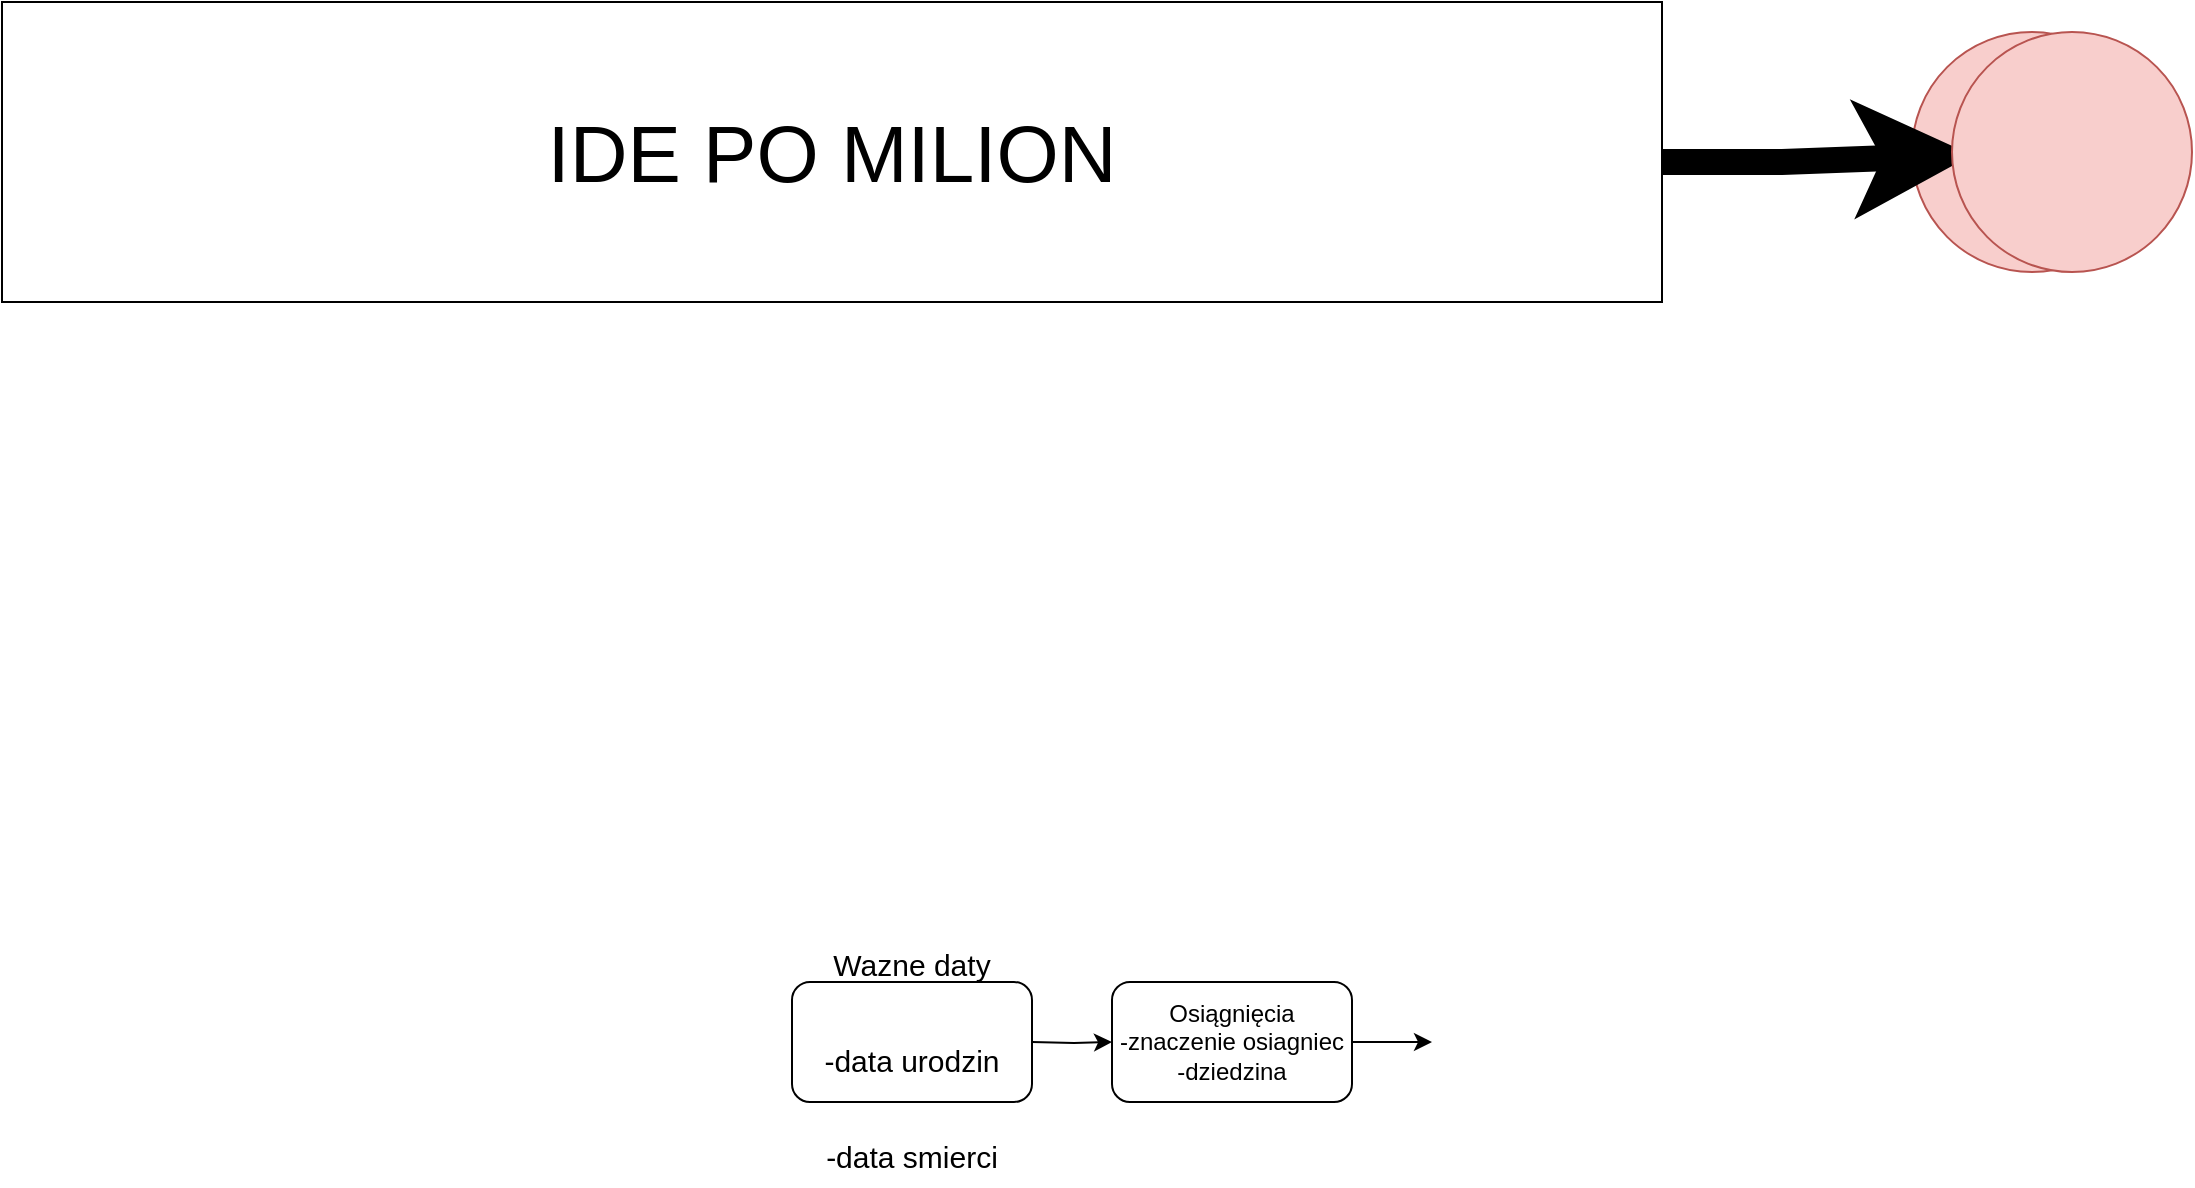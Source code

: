 <mxfile version="17.1.1" type="github">
  <diagram id="ARmxZ4ZYsMMWMX8qsj5U" name="Page-1">
    <mxGraphModel dx="1422" dy="1963" grid="1" gridSize="10" guides="1" tooltips="1" connect="1" arrows="1" fold="1" page="1" pageScale="1" pageWidth="827" pageHeight="1169" math="0" shadow="0">
      <root>
        <mxCell id="0" />
        <mxCell id="1" parent="0" />
        <mxCell id="CaIBra7wWAyaWLFx-YUH-11" value="" style="edgeStyle=orthogonalEdgeStyle;rounded=0;orthogonalLoop=1;jettySize=auto;html=1;" edge="1" parent="1" target="CaIBra7wWAyaWLFx-YUH-5">
          <mxGeometry relative="1" as="geometry">
            <mxPoint x="520" y="230" as="sourcePoint" />
          </mxGeometry>
        </mxCell>
        <mxCell id="CaIBra7wWAyaWLFx-YUH-13" value="" style="edgeStyle=orthogonalEdgeStyle;rounded=0;orthogonalLoop=1;jettySize=auto;html=1;" edge="1" parent="1" source="CaIBra7wWAyaWLFx-YUH-5">
          <mxGeometry relative="1" as="geometry">
            <mxPoint x="720" y="230" as="targetPoint" />
          </mxGeometry>
        </mxCell>
        <mxCell id="CaIBra7wWAyaWLFx-YUH-5" value="Osiągnięcia&lt;br&gt;-znaczenie osiagniec&lt;br&gt;-dziedzina" style="rounded=1;whiteSpace=wrap;html=1;" vertex="1" parent="1">
          <mxGeometry x="560" y="200" width="120" height="60" as="geometry" />
        </mxCell>
        <mxCell id="CaIBra7wWAyaWLFx-YUH-20" value="" style="shape=image;verticalLabelPosition=bottom;labelBackgroundColor=default;verticalAlign=top;aspect=fixed;imageAspect=0;image=https://i.ytimg.com/vi/5XsKX7QKwJ0/maxresdefault.jpg;" vertex="1" parent="1">
          <mxGeometry x="160" y="-130" width="520" height="293" as="geometry" />
        </mxCell>
        <mxCell id="CaIBra7wWAyaWLFx-YUH-22" value="&lt;span style=&quot;font-size: 40px&quot;&gt;IDE PO MILION&lt;/span&gt;" style="rounded=0;whiteSpace=wrap;html=1;" vertex="1" parent="1">
          <mxGeometry x="5" y="-290" width="830" height="150" as="geometry" />
        </mxCell>
        <mxCell id="CaIBra7wWAyaWLFx-YUH-23" value="&lt;font style=&quot;font-size: 15px&quot;&gt;&lt;font style=&quot;font-size: 15px&quot;&gt;Wazne daty&lt;br&gt;&lt;/font&gt;-data urodzin&lt;br&gt;-data smierci&lt;br&gt;&lt;/font&gt;" style="rounded=1;whiteSpace=wrap;html=1;fontSize=40;" vertex="1" parent="1">
          <mxGeometry x="400" y="200" width="120" height="60" as="geometry" />
        </mxCell>
        <mxCell id="CaIBra7wWAyaWLFx-YUH-26" value="" style="ellipse;whiteSpace=wrap;html=1;aspect=fixed;fontSize=15;fillColor=#f8cecc;strokeColor=#b85450;" vertex="1" parent="1">
          <mxGeometry x="960" y="-275" width="120" height="120" as="geometry" />
        </mxCell>
        <mxCell id="CaIBra7wWAyaWLFx-YUH-24" value="" style="endArrow=classic;html=1;rounded=0;fontSize=15;endSize=18;startSize=22;jumpSize=31;strokeWidth=13;" edge="1" parent="1">
          <mxGeometry width="50" height="50" relative="1" as="geometry">
            <mxPoint x="835" y="-210" as="sourcePoint" />
            <mxPoint x="990.027" y="-213.52" as="targetPoint" />
            <Array as="points">
              <mxPoint x="875" y="-210" />
              <mxPoint x="895" y="-210" />
            </Array>
          </mxGeometry>
        </mxCell>
        <mxCell id="CaIBra7wWAyaWLFx-YUH-27" value="" style="ellipse;whiteSpace=wrap;html=1;aspect=fixed;fontSize=15;fillColor=#f8cecc;strokeColor=#b85450;" vertex="1" parent="1">
          <mxGeometry x="980" y="-275" width="120" height="120" as="geometry" />
        </mxCell>
      </root>
    </mxGraphModel>
  </diagram>
</mxfile>
